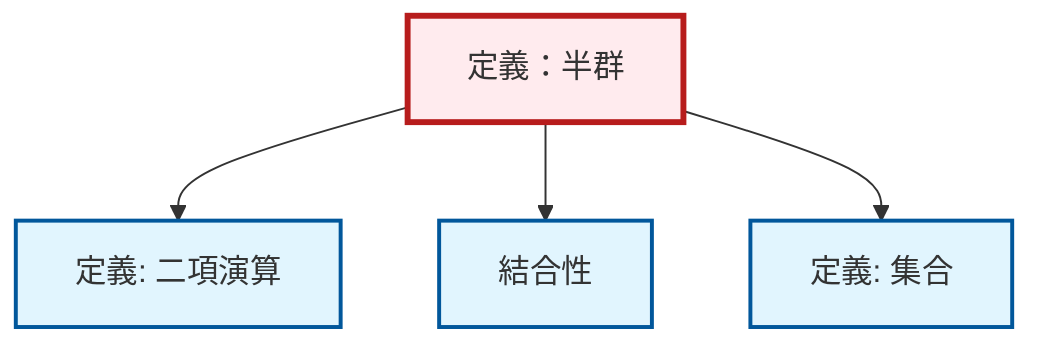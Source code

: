 graph TD
    classDef definition fill:#e1f5fe,stroke:#01579b,stroke-width:2px
    classDef theorem fill:#f3e5f5,stroke:#4a148c,stroke-width:2px
    classDef axiom fill:#fff3e0,stroke:#e65100,stroke-width:2px
    classDef example fill:#e8f5e9,stroke:#1b5e20,stroke-width:2px
    classDef current fill:#ffebee,stroke:#b71c1c,stroke-width:3px
    def-set["定義: 集合"]:::definition
    def-associativity["結合性"]:::definition
    def-semigroup["定義：半群"]:::definition
    def-binary-operation["定義: 二項演算"]:::definition
    def-semigroup --> def-binary-operation
    def-semigroup --> def-associativity
    def-semigroup --> def-set
    class def-semigroup current